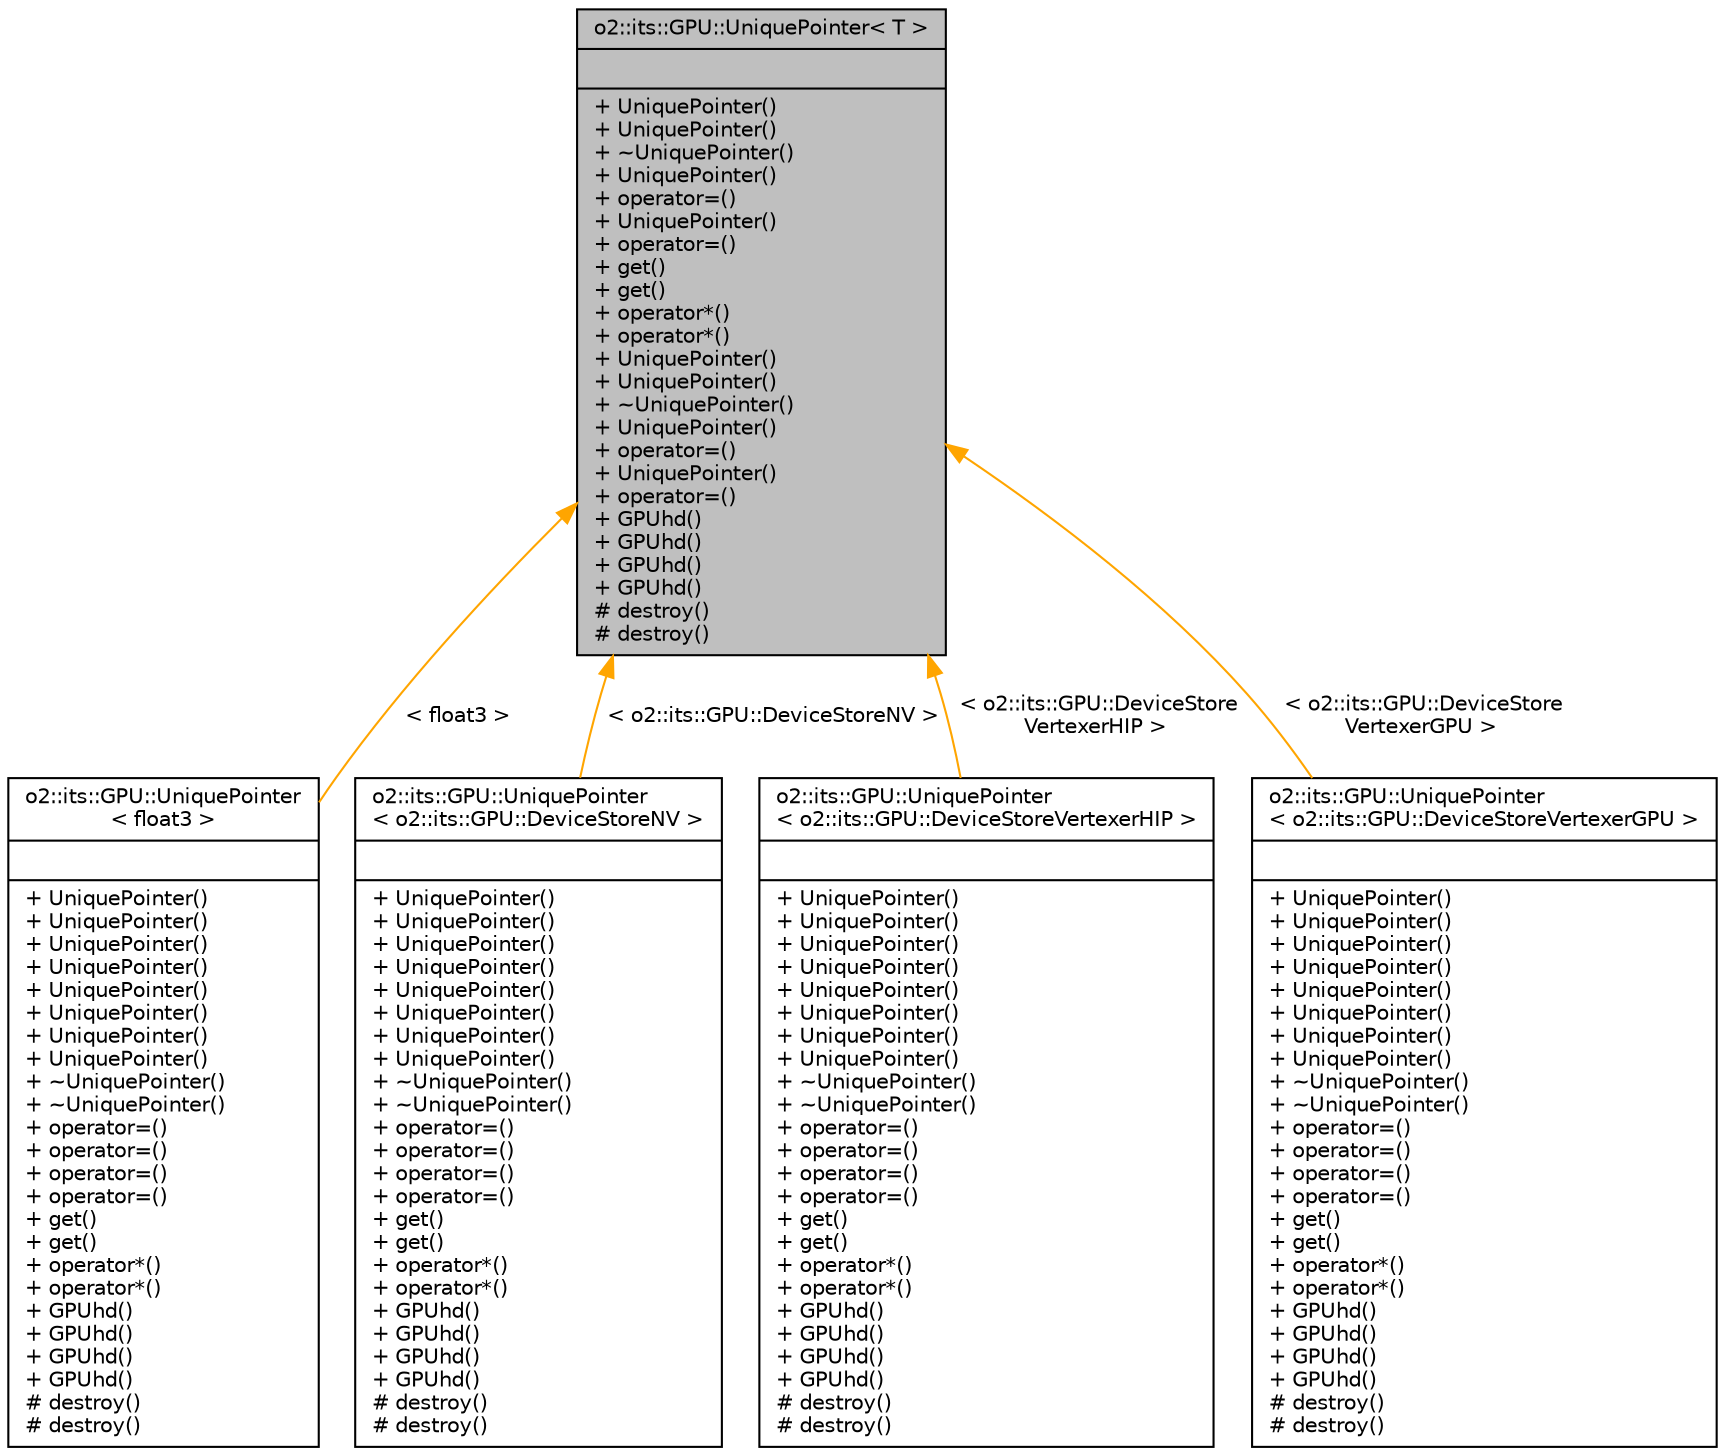 digraph "o2::its::GPU::UniquePointer&lt; T &gt;"
{
 // INTERACTIVE_SVG=YES
  bgcolor="transparent";
  edge [fontname="Helvetica",fontsize="10",labelfontname="Helvetica",labelfontsize="10"];
  node [fontname="Helvetica",fontsize="10",shape=record];
  Node0 [label="{o2::its::GPU::UniquePointer\< T \>\n||+ UniquePointer()\l+ UniquePointer()\l+ ~UniquePointer()\l+ UniquePointer()\l+ operator=()\l+ UniquePointer()\l+ operator=()\l+ get()\l+ get()\l+ operator*()\l+ operator*()\l+ UniquePointer()\l+ UniquePointer()\l+ ~UniquePointer()\l+ UniquePointer()\l+ operator=()\l+ UniquePointer()\l+ operator=()\l+ GPUhd()\l+ GPUhd()\l+ GPUhd()\l+ GPUhd()\l# destroy()\l# destroy()\l}",height=0.2,width=0.4,color="black", fillcolor="grey75", style="filled", fontcolor="black"];
  Node0 -> Node1 [dir="back",color="orange",fontsize="10",style="solid",label=" \< float3 \>" ,fontname="Helvetica"];
  Node1 [label="{o2::its::GPU::UniquePointer\l\< float3 \>\n||+ UniquePointer()\l+ UniquePointer()\l+ UniquePointer()\l+ UniquePointer()\l+ UniquePointer()\l+ UniquePointer()\l+ UniquePointer()\l+ UniquePointer()\l+ ~UniquePointer()\l+ ~UniquePointer()\l+ operator=()\l+ operator=()\l+ operator=()\l+ operator=()\l+ get()\l+ get()\l+ operator*()\l+ operator*()\l+ GPUhd()\l+ GPUhd()\l+ GPUhd()\l+ GPUhd()\l# destroy()\l# destroy()\l}",height=0.2,width=0.4,color="black",URL="$d6/dd1/classo2_1_1its_1_1GPU_1_1UniquePointer.html"];
  Node0 -> Node2 [dir="back",color="orange",fontsize="10",style="solid",label=" \< o2::its::GPU::DeviceStoreNV \>" ,fontname="Helvetica"];
  Node2 [label="{o2::its::GPU::UniquePointer\l\< o2::its::GPU::DeviceStoreNV \>\n||+ UniquePointer()\l+ UniquePointer()\l+ UniquePointer()\l+ UniquePointer()\l+ UniquePointer()\l+ UniquePointer()\l+ UniquePointer()\l+ UniquePointer()\l+ ~UniquePointer()\l+ ~UniquePointer()\l+ operator=()\l+ operator=()\l+ operator=()\l+ operator=()\l+ get()\l+ get()\l+ operator*()\l+ operator*()\l+ GPUhd()\l+ GPUhd()\l+ GPUhd()\l+ GPUhd()\l# destroy()\l# destroy()\l}",height=0.2,width=0.4,color="black",URL="$d6/dd1/classo2_1_1its_1_1GPU_1_1UniquePointer.html"];
  Node0 -> Node3 [dir="back",color="orange",fontsize="10",style="solid",label=" \< o2::its::GPU::DeviceStore\lVertexerHIP \>" ,fontname="Helvetica"];
  Node3 [label="{o2::its::GPU::UniquePointer\l\< o2::its::GPU::DeviceStoreVertexerHIP \>\n||+ UniquePointer()\l+ UniquePointer()\l+ UniquePointer()\l+ UniquePointer()\l+ UniquePointer()\l+ UniquePointer()\l+ UniquePointer()\l+ UniquePointer()\l+ ~UniquePointer()\l+ ~UniquePointer()\l+ operator=()\l+ operator=()\l+ operator=()\l+ operator=()\l+ get()\l+ get()\l+ operator*()\l+ operator*()\l+ GPUhd()\l+ GPUhd()\l+ GPUhd()\l+ GPUhd()\l# destroy()\l# destroy()\l}",height=0.2,width=0.4,color="black",URL="$d6/dd1/classo2_1_1its_1_1GPU_1_1UniquePointer.html"];
  Node0 -> Node4 [dir="back",color="orange",fontsize="10",style="solid",label=" \< o2::its::GPU::DeviceStore\lVertexerGPU \>" ,fontname="Helvetica"];
  Node4 [label="{o2::its::GPU::UniquePointer\l\< o2::its::GPU::DeviceStoreVertexerGPU \>\n||+ UniquePointer()\l+ UniquePointer()\l+ UniquePointer()\l+ UniquePointer()\l+ UniquePointer()\l+ UniquePointer()\l+ UniquePointer()\l+ UniquePointer()\l+ ~UniquePointer()\l+ ~UniquePointer()\l+ operator=()\l+ operator=()\l+ operator=()\l+ operator=()\l+ get()\l+ get()\l+ operator*()\l+ operator*()\l+ GPUhd()\l+ GPUhd()\l+ GPUhd()\l+ GPUhd()\l# destroy()\l# destroy()\l}",height=0.2,width=0.4,color="black",URL="$d6/dd1/classo2_1_1its_1_1GPU_1_1UniquePointer.html"];
}
